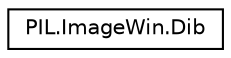 digraph "Graphical Class Hierarchy"
{
 // LATEX_PDF_SIZE
  edge [fontname="Helvetica",fontsize="10",labelfontname="Helvetica",labelfontsize="10"];
  node [fontname="Helvetica",fontsize="10",shape=record];
  rankdir="LR";
  Node0 [label="PIL.ImageWin.Dib",height=0.2,width=0.4,color="black", fillcolor="white", style="filled",URL="$classPIL_1_1ImageWin_1_1Dib.html",tooltip=" "];
}
